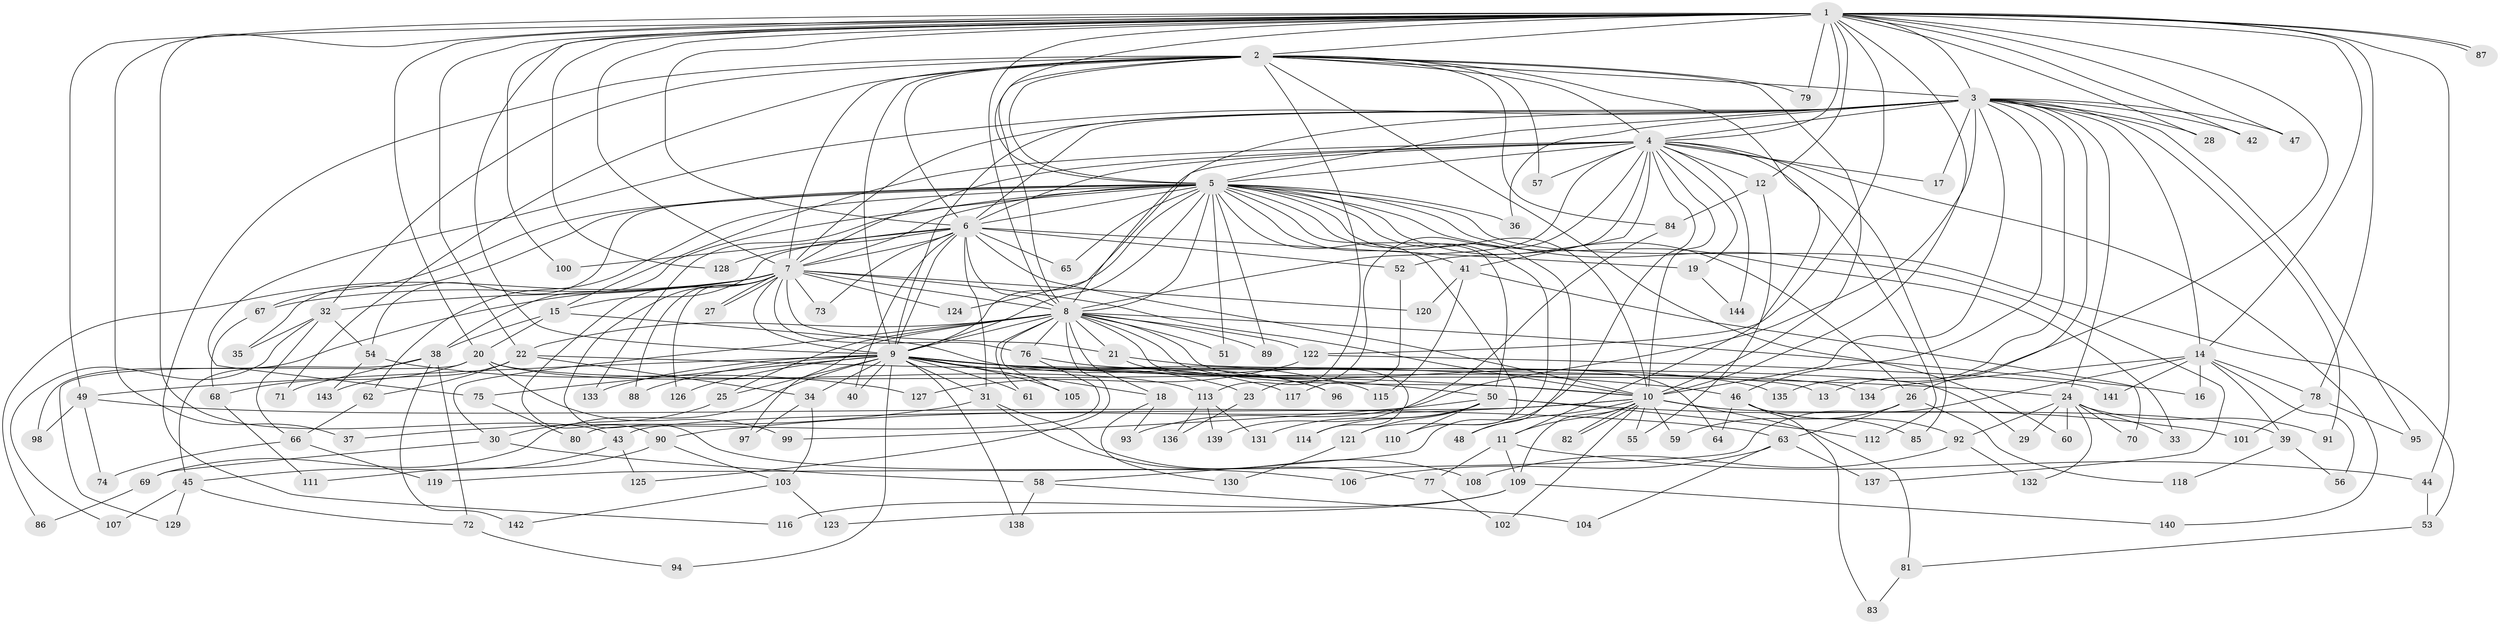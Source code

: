 // Generated by graph-tools (version 1.1) at 2025/25/03/09/25 03:25:47]
// undirected, 144 vertices, 313 edges
graph export_dot {
graph [start="1"]
  node [color=gray90,style=filled];
  1;
  2;
  3;
  4;
  5;
  6;
  7;
  8;
  9;
  10;
  11;
  12;
  13;
  14;
  15;
  16;
  17;
  18;
  19;
  20;
  21;
  22;
  23;
  24;
  25;
  26;
  27;
  28;
  29;
  30;
  31;
  32;
  33;
  34;
  35;
  36;
  37;
  38;
  39;
  40;
  41;
  42;
  43;
  44;
  45;
  46;
  47;
  48;
  49;
  50;
  51;
  52;
  53;
  54;
  55;
  56;
  57;
  58;
  59;
  60;
  61;
  62;
  63;
  64;
  65;
  66;
  67;
  68;
  69;
  70;
  71;
  72;
  73;
  74;
  75;
  76;
  77;
  78;
  79;
  80;
  81;
  82;
  83;
  84;
  85;
  86;
  87;
  88;
  89;
  90;
  91;
  92;
  93;
  94;
  95;
  96;
  97;
  98;
  99;
  100;
  101;
  102;
  103;
  104;
  105;
  106;
  107;
  108;
  109;
  110;
  111;
  112;
  113;
  114;
  115;
  116;
  117;
  118;
  119;
  120;
  121;
  122;
  123;
  124;
  125;
  126;
  127;
  128;
  129;
  130;
  131;
  132;
  133;
  134;
  135;
  136;
  137;
  138;
  139;
  140;
  141;
  142;
  143;
  144;
  1 -- 2;
  1 -- 3;
  1 -- 4;
  1 -- 5;
  1 -- 6;
  1 -- 7;
  1 -- 8;
  1 -- 9;
  1 -- 10;
  1 -- 12;
  1 -- 13;
  1 -- 14;
  1 -- 20;
  1 -- 22;
  1 -- 28;
  1 -- 37;
  1 -- 42;
  1 -- 43;
  1 -- 44;
  1 -- 47;
  1 -- 49;
  1 -- 78;
  1 -- 79;
  1 -- 87;
  1 -- 87;
  1 -- 100;
  1 -- 122;
  1 -- 128;
  2 -- 3;
  2 -- 4;
  2 -- 5;
  2 -- 6;
  2 -- 7;
  2 -- 8;
  2 -- 9;
  2 -- 10;
  2 -- 11;
  2 -- 32;
  2 -- 57;
  2 -- 60;
  2 -- 71;
  2 -- 79;
  2 -- 84;
  2 -- 113;
  2 -- 116;
  3 -- 4;
  3 -- 5;
  3 -- 6;
  3 -- 7;
  3 -- 8;
  3 -- 9;
  3 -- 10;
  3 -- 14;
  3 -- 17;
  3 -- 24;
  3 -- 26;
  3 -- 28;
  3 -- 36;
  3 -- 42;
  3 -- 46;
  3 -- 47;
  3 -- 75;
  3 -- 91;
  3 -- 93;
  3 -- 95;
  3 -- 135;
  4 -- 5;
  4 -- 6;
  4 -- 7;
  4 -- 8;
  4 -- 9;
  4 -- 10;
  4 -- 12;
  4 -- 15;
  4 -- 17;
  4 -- 19;
  4 -- 23;
  4 -- 41;
  4 -- 52;
  4 -- 57;
  4 -- 58;
  4 -- 85;
  4 -- 112;
  4 -- 140;
  4 -- 144;
  5 -- 6;
  5 -- 7;
  5 -- 8;
  5 -- 9;
  5 -- 10;
  5 -- 26;
  5 -- 33;
  5 -- 35;
  5 -- 36;
  5 -- 38;
  5 -- 41;
  5 -- 48;
  5 -- 50;
  5 -- 51;
  5 -- 53;
  5 -- 54;
  5 -- 62;
  5 -- 65;
  5 -- 67;
  5 -- 89;
  5 -- 110;
  5 -- 121;
  5 -- 124;
  5 -- 133;
  5 -- 137;
  6 -- 7;
  6 -- 8;
  6 -- 9;
  6 -- 10;
  6 -- 15;
  6 -- 19;
  6 -- 31;
  6 -- 40;
  6 -- 52;
  6 -- 65;
  6 -- 73;
  6 -- 100;
  6 -- 128;
  7 -- 8;
  7 -- 9;
  7 -- 10;
  7 -- 21;
  7 -- 27;
  7 -- 27;
  7 -- 32;
  7 -- 67;
  7 -- 73;
  7 -- 76;
  7 -- 86;
  7 -- 88;
  7 -- 90;
  7 -- 98;
  7 -- 106;
  7 -- 120;
  7 -- 124;
  7 -- 126;
  8 -- 9;
  8 -- 10;
  8 -- 16;
  8 -- 18;
  8 -- 21;
  8 -- 22;
  8 -- 25;
  8 -- 30;
  8 -- 51;
  8 -- 61;
  8 -- 64;
  8 -- 76;
  8 -- 89;
  8 -- 97;
  8 -- 105;
  8 -- 114;
  8 -- 122;
  8 -- 125;
  9 -- 10;
  9 -- 13;
  9 -- 18;
  9 -- 23;
  9 -- 24;
  9 -- 25;
  9 -- 31;
  9 -- 34;
  9 -- 40;
  9 -- 49;
  9 -- 50;
  9 -- 61;
  9 -- 69;
  9 -- 75;
  9 -- 88;
  9 -- 94;
  9 -- 105;
  9 -- 115;
  9 -- 117;
  9 -- 126;
  9 -- 133;
  9 -- 138;
  10 -- 11;
  10 -- 39;
  10 -- 43;
  10 -- 48;
  10 -- 55;
  10 -- 59;
  10 -- 81;
  10 -- 82;
  10 -- 82;
  10 -- 90;
  10 -- 102;
  10 -- 109;
  11 -- 44;
  11 -- 77;
  11 -- 109;
  12 -- 55;
  12 -- 84;
  14 -- 16;
  14 -- 39;
  14 -- 56;
  14 -- 78;
  14 -- 119;
  14 -- 134;
  14 -- 141;
  15 -- 20;
  15 -- 38;
  15 -- 96;
  18 -- 93;
  18 -- 130;
  19 -- 144;
  20 -- 68;
  20 -- 99;
  20 -- 113;
  20 -- 129;
  20 -- 134;
  21 -- 29;
  21 -- 96;
  22 -- 34;
  22 -- 46;
  22 -- 62;
  22 -- 143;
  23 -- 136;
  24 -- 29;
  24 -- 33;
  24 -- 60;
  24 -- 70;
  24 -- 91;
  24 -- 92;
  24 -- 132;
  25 -- 30;
  26 -- 59;
  26 -- 63;
  26 -- 118;
  30 -- 58;
  30 -- 69;
  31 -- 37;
  31 -- 77;
  31 -- 108;
  32 -- 35;
  32 -- 54;
  32 -- 66;
  32 -- 107;
  34 -- 97;
  34 -- 103;
  38 -- 45;
  38 -- 71;
  38 -- 72;
  38 -- 142;
  39 -- 56;
  39 -- 118;
  41 -- 70;
  41 -- 115;
  41 -- 120;
  43 -- 45;
  43 -- 125;
  44 -- 53;
  45 -- 72;
  45 -- 107;
  45 -- 129;
  46 -- 64;
  46 -- 83;
  46 -- 85;
  46 -- 92;
  49 -- 63;
  49 -- 74;
  49 -- 98;
  50 -- 99;
  50 -- 101;
  50 -- 110;
  50 -- 112;
  50 -- 114;
  50 -- 121;
  50 -- 131;
  52 -- 117;
  53 -- 81;
  54 -- 127;
  54 -- 143;
  58 -- 104;
  58 -- 138;
  62 -- 66;
  63 -- 104;
  63 -- 106;
  63 -- 137;
  66 -- 74;
  66 -- 119;
  67 -- 68;
  68 -- 111;
  69 -- 86;
  72 -- 94;
  75 -- 80;
  76 -- 80;
  76 -- 135;
  77 -- 102;
  78 -- 95;
  78 -- 101;
  81 -- 83;
  84 -- 139;
  90 -- 103;
  90 -- 111;
  92 -- 108;
  92 -- 132;
  103 -- 123;
  103 -- 142;
  109 -- 116;
  109 -- 123;
  109 -- 140;
  113 -- 131;
  113 -- 136;
  113 -- 139;
  121 -- 130;
  122 -- 127;
  122 -- 141;
}
